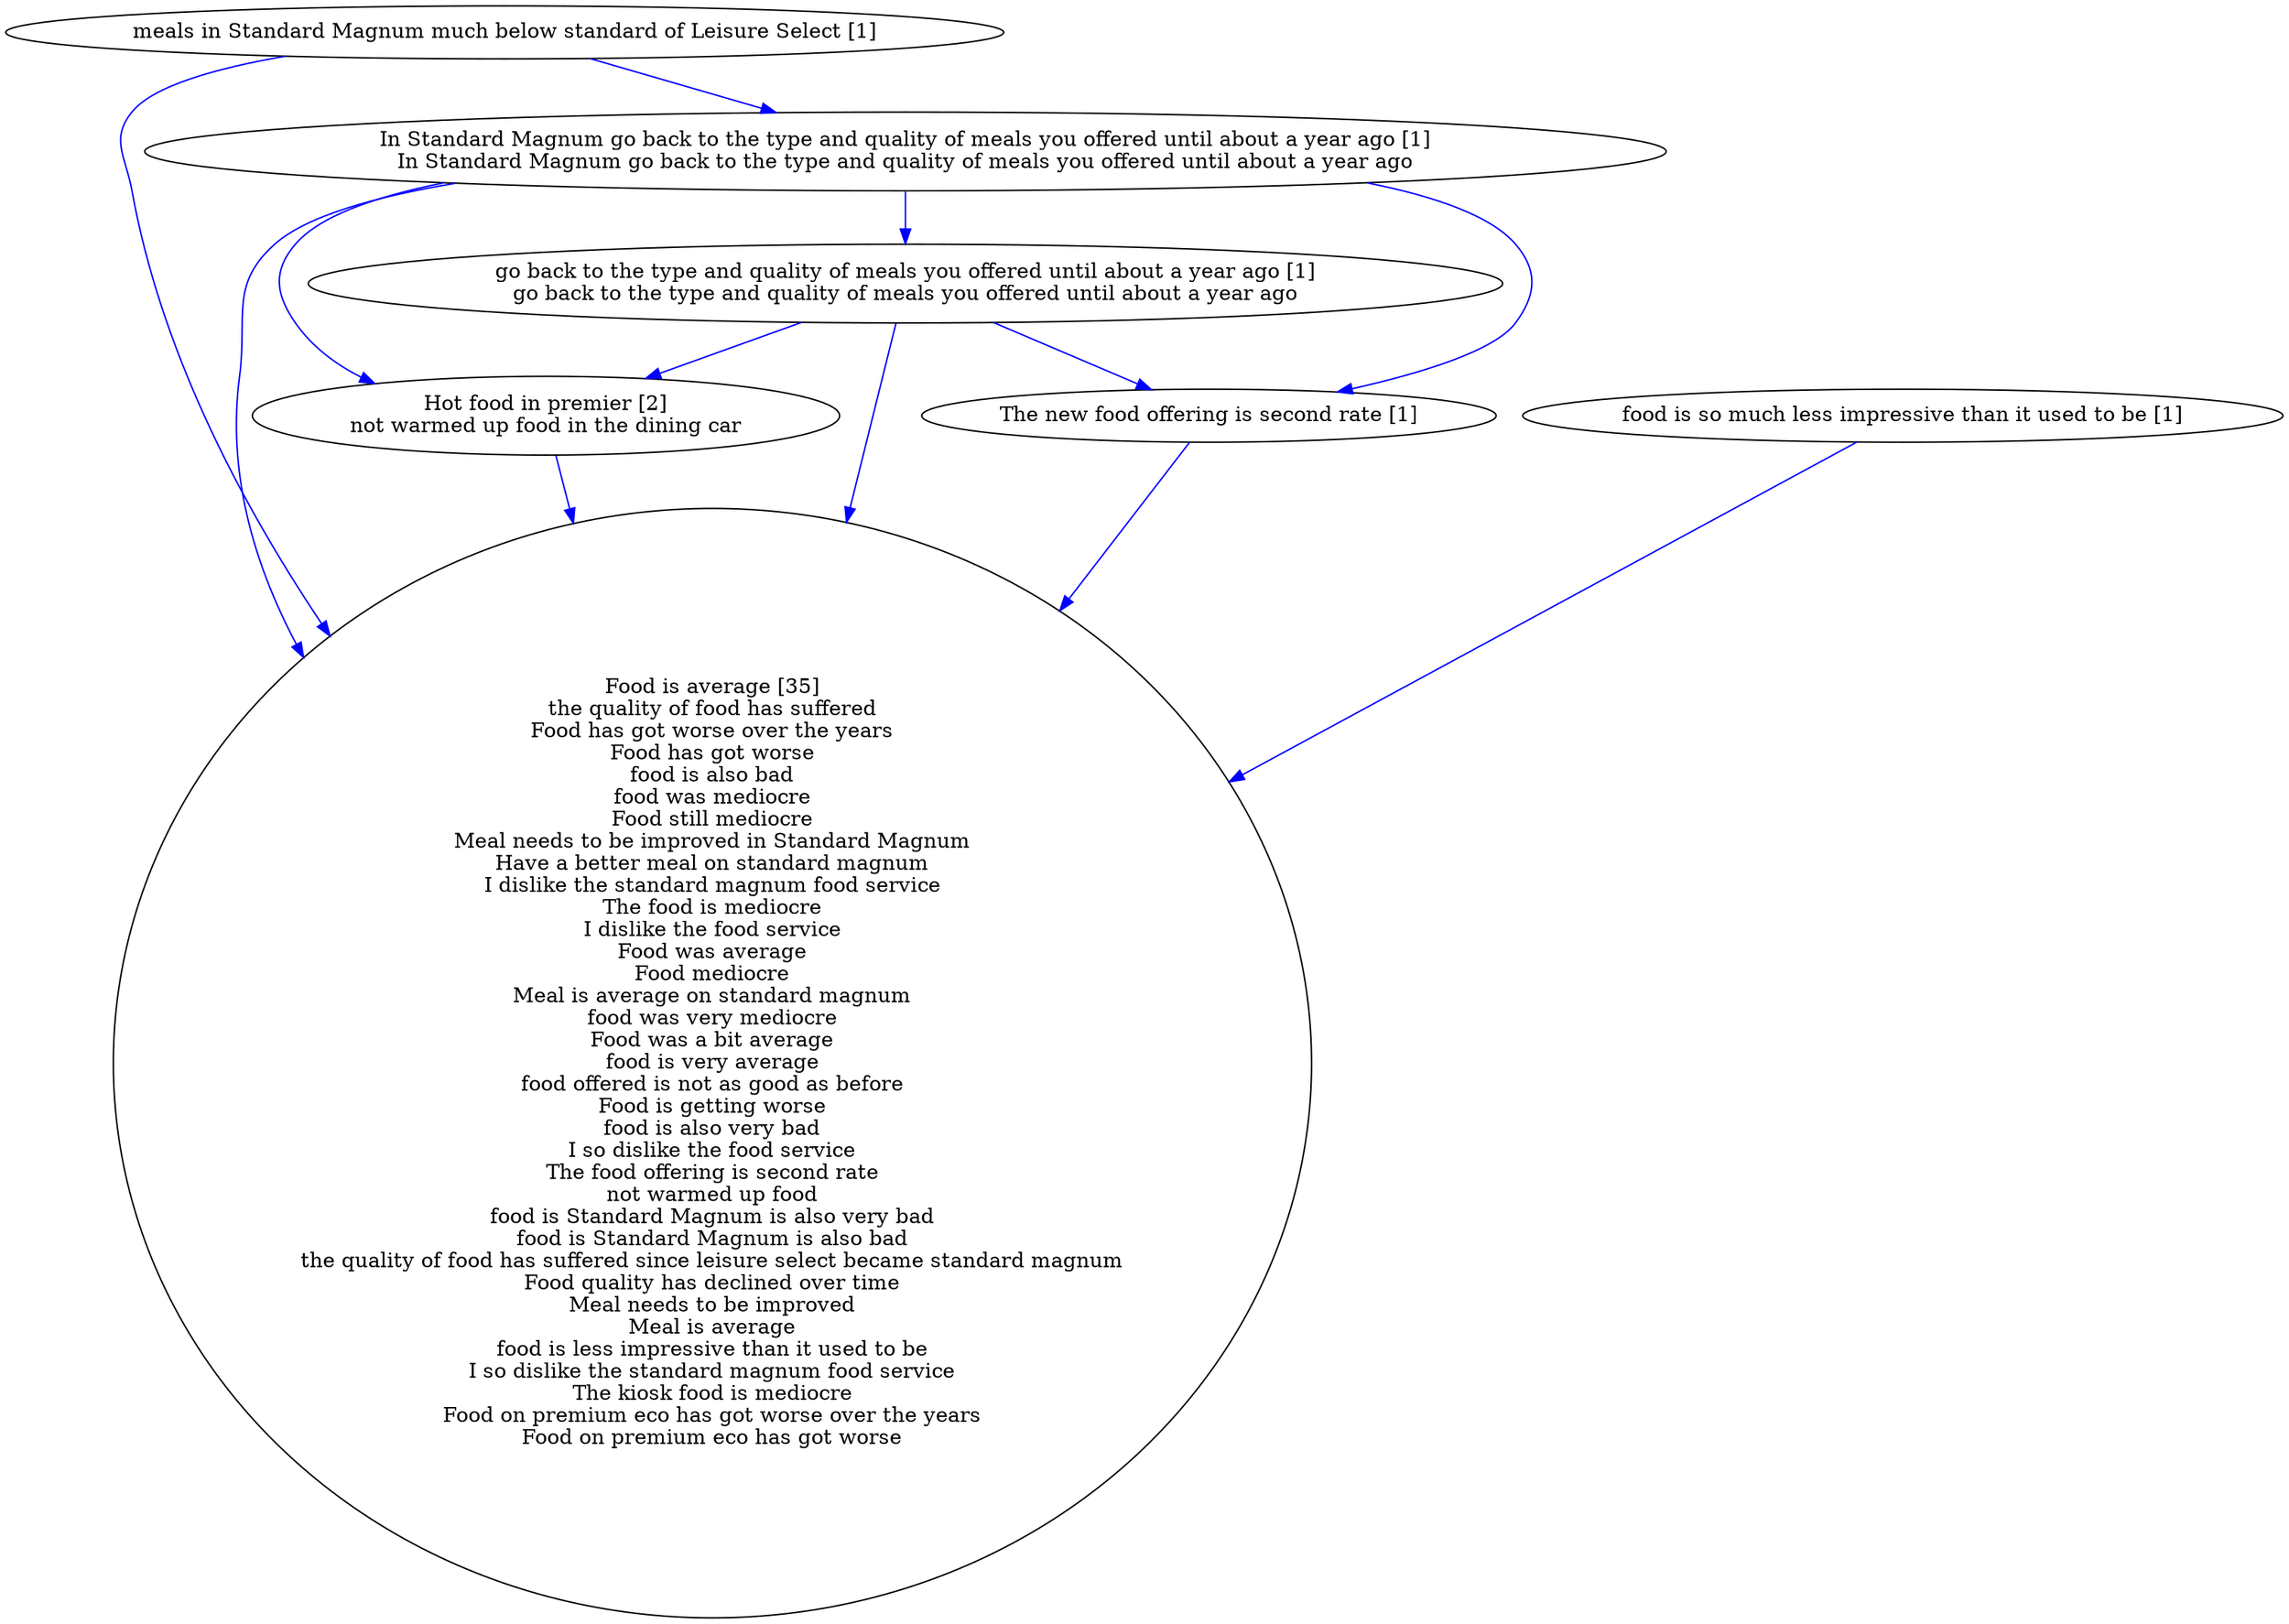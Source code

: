 digraph collapsedGraph {
"Food is average [35]\nthe quality of food has suffered\nFood has got worse over the years\nFood has got worse\nfood is also bad\nfood was mediocre\nFood still mediocre\nMeal needs to be improved in Standard Magnum\nHave a better meal on standard magnum\nI dislike the standard magnum food service\nThe food is mediocre\nI dislike the food service\nFood was average\nFood mediocre\nMeal is average on standard magnum\nfood was very mediocre\nFood was a bit average\nfood is very average\nfood offered is not as good as before\nFood is getting worse\nfood is also very bad\nI so dislike the food service\nThe food offering is second rate\nnot warmed up food\nfood is Standard Magnum is also very bad\nfood is Standard Magnum is also bad\nthe quality of food has suffered since leisure select became standard magnum\nFood quality has declined over time\nMeal needs to be improved\nMeal is average\nfood is less impressive than it used to be\nI so dislike the standard magnum food service\nThe kiosk food is mediocre\nFood on premium eco has got worse over the years\nFood on premium eco has got worse""Hot food in premier [2]\nnot warmed up food in the dining car""In Standard Magnum go back to the type and quality of meals you offered until about a year ago [1]\nIn Standard Magnum go back to the type and quality of meals you offered until about a year ago""go back to the type and quality of meals you offered until about a year ago [1]\ngo back to the type and quality of meals you offered until about a year ago""The new food offering is second rate [1]""food is so much less impressive than it used to be [1]""meals in Standard Magnum much below standard of Leisure Select [1]""In Standard Magnum go back to the type and quality of meals you offered until about a year ago [1]\nIn Standard Magnum go back to the type and quality of meals you offered until about a year ago" -> "go back to the type and quality of meals you offered until about a year ago [1]\ngo back to the type and quality of meals you offered until about a year ago" [color=blue]
"In Standard Magnum go back to the type and quality of meals you offered until about a year ago [1]\nIn Standard Magnum go back to the type and quality of meals you offered until about a year ago" -> "Food is average [35]\nthe quality of food has suffered\nFood has got worse over the years\nFood has got worse\nfood is also bad\nfood was mediocre\nFood still mediocre\nMeal needs to be improved in Standard Magnum\nHave a better meal on standard magnum\nI dislike the standard magnum food service\nThe food is mediocre\nI dislike the food service\nFood was average\nFood mediocre\nMeal is average on standard magnum\nfood was very mediocre\nFood was a bit average\nfood is very average\nfood offered is not as good as before\nFood is getting worse\nfood is also very bad\nI so dislike the food service\nThe food offering is second rate\nnot warmed up food\nfood is Standard Magnum is also very bad\nfood is Standard Magnum is also bad\nthe quality of food has suffered since leisure select became standard magnum\nFood quality has declined over time\nMeal needs to be improved\nMeal is average\nfood is less impressive than it used to be\nI so dislike the standard magnum food service\nThe kiosk food is mediocre\nFood on premium eco has got worse over the years\nFood on premium eco has got worse" [color=blue]
"go back to the type and quality of meals you offered until about a year ago [1]\ngo back to the type and quality of meals you offered until about a year ago" -> "Food is average [35]\nthe quality of food has suffered\nFood has got worse over the years\nFood has got worse\nfood is also bad\nfood was mediocre\nFood still mediocre\nMeal needs to be improved in Standard Magnum\nHave a better meal on standard magnum\nI dislike the standard magnum food service\nThe food is mediocre\nI dislike the food service\nFood was average\nFood mediocre\nMeal is average on standard magnum\nfood was very mediocre\nFood was a bit average\nfood is very average\nfood offered is not as good as before\nFood is getting worse\nfood is also very bad\nI so dislike the food service\nThe food offering is second rate\nnot warmed up food\nfood is Standard Magnum is also very bad\nfood is Standard Magnum is also bad\nthe quality of food has suffered since leisure select became standard magnum\nFood quality has declined over time\nMeal needs to be improved\nMeal is average\nfood is less impressive than it used to be\nI so dislike the standard magnum food service\nThe kiosk food is mediocre\nFood on premium eco has got worse over the years\nFood on premium eco has got worse" [color=blue]
"In Standard Magnum go back to the type and quality of meals you offered until about a year ago [1]\nIn Standard Magnum go back to the type and quality of meals you offered until about a year ago" -> "The new food offering is second rate [1]" [color=blue]
"go back to the type and quality of meals you offered until about a year ago [1]\ngo back to the type and quality of meals you offered until about a year ago" -> "The new food offering is second rate [1]" [color=blue]
"The new food offering is second rate [1]" -> "Food is average [35]\nthe quality of food has suffered\nFood has got worse over the years\nFood has got worse\nfood is also bad\nfood was mediocre\nFood still mediocre\nMeal needs to be improved in Standard Magnum\nHave a better meal on standard magnum\nI dislike the standard magnum food service\nThe food is mediocre\nI dislike the food service\nFood was average\nFood mediocre\nMeal is average on standard magnum\nfood was very mediocre\nFood was a bit average\nfood is very average\nfood offered is not as good as before\nFood is getting worse\nfood is also very bad\nI so dislike the food service\nThe food offering is second rate\nnot warmed up food\nfood is Standard Magnum is also very bad\nfood is Standard Magnum is also bad\nthe quality of food has suffered since leisure select became standard magnum\nFood quality has declined over time\nMeal needs to be improved\nMeal is average\nfood is less impressive than it used to be\nI so dislike the standard magnum food service\nThe kiosk food is mediocre\nFood on premium eco has got worse over the years\nFood on premium eco has got worse" [color=blue]
"Hot food in premier [2]\nnot warmed up food in the dining car" -> "Food is average [35]\nthe quality of food has suffered\nFood has got worse over the years\nFood has got worse\nfood is also bad\nfood was mediocre\nFood still mediocre\nMeal needs to be improved in Standard Magnum\nHave a better meal on standard magnum\nI dislike the standard magnum food service\nThe food is mediocre\nI dislike the food service\nFood was average\nFood mediocre\nMeal is average on standard magnum\nfood was very mediocre\nFood was a bit average\nfood is very average\nfood offered is not as good as before\nFood is getting worse\nfood is also very bad\nI so dislike the food service\nThe food offering is second rate\nnot warmed up food\nfood is Standard Magnum is also very bad\nfood is Standard Magnum is also bad\nthe quality of food has suffered since leisure select became standard magnum\nFood quality has declined over time\nMeal needs to be improved\nMeal is average\nfood is less impressive than it used to be\nI so dislike the standard magnum food service\nThe kiosk food is mediocre\nFood on premium eco has got worse over the years\nFood on premium eco has got worse" [color=blue]
"food is so much less impressive than it used to be [1]" -> "Food is average [35]\nthe quality of food has suffered\nFood has got worse over the years\nFood has got worse\nfood is also bad\nfood was mediocre\nFood still mediocre\nMeal needs to be improved in Standard Magnum\nHave a better meal on standard magnum\nI dislike the standard magnum food service\nThe food is mediocre\nI dislike the food service\nFood was average\nFood mediocre\nMeal is average on standard magnum\nfood was very mediocre\nFood was a bit average\nfood is very average\nfood offered is not as good as before\nFood is getting worse\nfood is also very bad\nI so dislike the food service\nThe food offering is second rate\nnot warmed up food\nfood is Standard Magnum is also very bad\nfood is Standard Magnum is also bad\nthe quality of food has suffered since leisure select became standard magnum\nFood quality has declined over time\nMeal needs to be improved\nMeal is average\nfood is less impressive than it used to be\nI so dislike the standard magnum food service\nThe kiosk food is mediocre\nFood on premium eco has got worse over the years\nFood on premium eco has got worse" [color=blue]
"meals in Standard Magnum much below standard of Leisure Select [1]" -> "In Standard Magnum go back to the type and quality of meals you offered until about a year ago [1]\nIn Standard Magnum go back to the type and quality of meals you offered until about a year ago" [color=blue]
"meals in Standard Magnum much below standard of Leisure Select [1]" -> "Food is average [35]\nthe quality of food has suffered\nFood has got worse over the years\nFood has got worse\nfood is also bad\nfood was mediocre\nFood still mediocre\nMeal needs to be improved in Standard Magnum\nHave a better meal on standard magnum\nI dislike the standard magnum food service\nThe food is mediocre\nI dislike the food service\nFood was average\nFood mediocre\nMeal is average on standard magnum\nfood was very mediocre\nFood was a bit average\nfood is very average\nfood offered is not as good as before\nFood is getting worse\nfood is also very bad\nI so dislike the food service\nThe food offering is second rate\nnot warmed up food\nfood is Standard Magnum is also very bad\nfood is Standard Magnum is also bad\nthe quality of food has suffered since leisure select became standard magnum\nFood quality has declined over time\nMeal needs to be improved\nMeal is average\nfood is less impressive than it used to be\nI so dislike the standard magnum food service\nThe kiosk food is mediocre\nFood on premium eco has got worse over the years\nFood on premium eco has got worse" [color=blue]
"In Standard Magnum go back to the type and quality of meals you offered until about a year ago [1]\nIn Standard Magnum go back to the type and quality of meals you offered until about a year ago" -> "Hot food in premier [2]\nnot warmed up food in the dining car" [color=blue]
"go back to the type and quality of meals you offered until about a year ago [1]\ngo back to the type and quality of meals you offered until about a year ago" -> "Hot food in premier [2]\nnot warmed up food in the dining car" [color=blue]
}